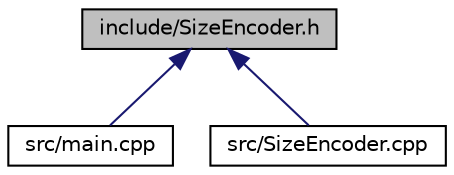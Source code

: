 digraph "include/SizeEncoder.h"
{
 // LATEX_PDF_SIZE
  edge [fontname="Helvetica",fontsize="10",labelfontname="Helvetica",labelfontsize="10"];
  node [fontname="Helvetica",fontsize="10",shape=record];
  Node1 [label="include/SizeEncoder.h",height=0.2,width=0.4,color="black", fillcolor="grey75", style="filled", fontcolor="black",tooltip="Contains the size encoder class."];
  Node1 -> Node2 [dir="back",color="midnightblue",fontsize="10",style="solid",fontname="Helvetica"];
  Node2 [label="src/main.cpp",height=0.2,width=0.4,color="black", fillcolor="white", style="filled",URL="$main_8cpp.html",tooltip="Main firmware file for the strip tester."];
  Node1 -> Node3 [dir="back",color="midnightblue",fontsize="10",style="solid",fontname="Helvetica"];
  Node3 [label="src/SizeEncoder.cpp",height=0.2,width=0.4,color="black", fillcolor="white", style="filled",URL="$SizeEncoder_8cpp.html",tooltip="Contains function definitions for the SizeEncoder class."];
}
